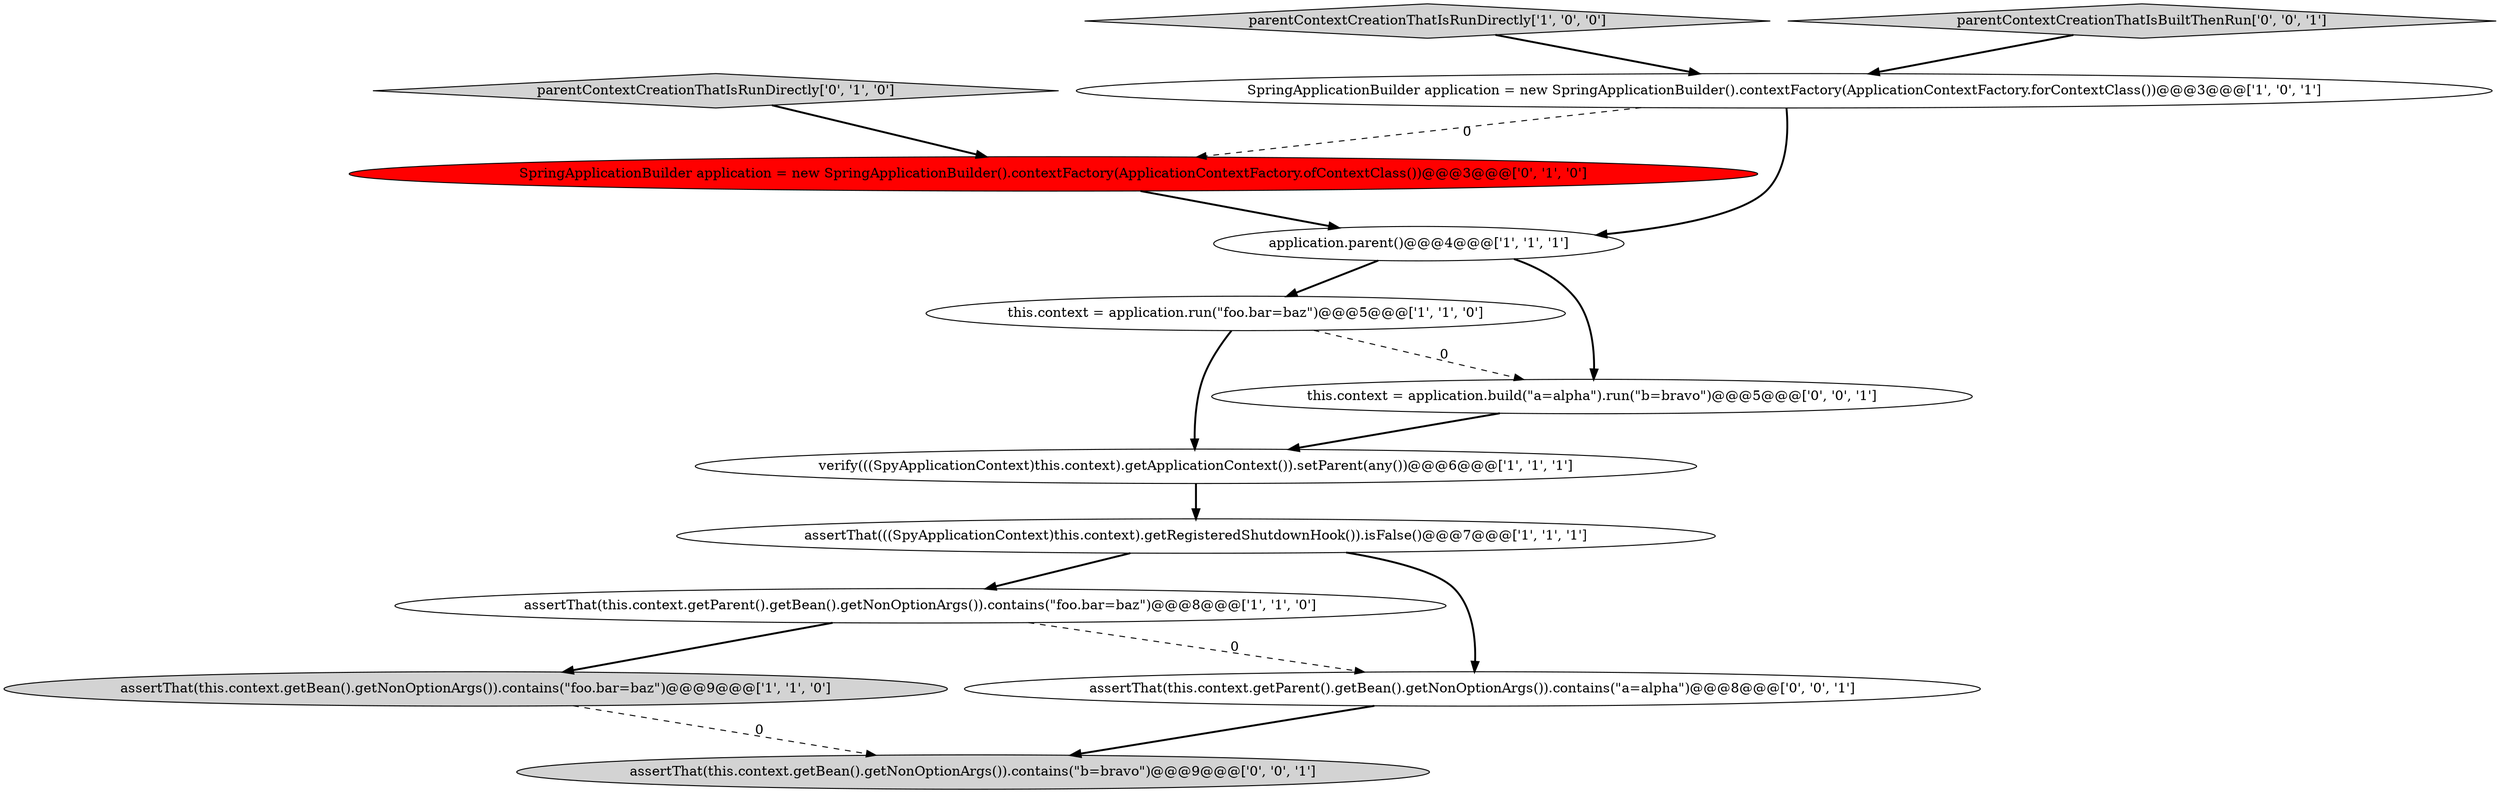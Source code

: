 digraph {
1 [style = filled, label = "assertThat(((SpyApplicationContext)this.context).getRegisteredShutdownHook()).isFalse()@@@7@@@['1', '1', '1']", fillcolor = white, shape = ellipse image = "AAA0AAABBB1BBB"];
8 [style = filled, label = "parentContextCreationThatIsRunDirectly['0', '1', '0']", fillcolor = lightgray, shape = diamond image = "AAA0AAABBB2BBB"];
0 [style = filled, label = "assertThat(this.context.getBean().getNonOptionArgs()).contains(\"foo.bar=baz\")@@@9@@@['1', '1', '0']", fillcolor = lightgray, shape = ellipse image = "AAA0AAABBB1BBB"];
7 [style = filled, label = "SpringApplicationBuilder application = new SpringApplicationBuilder().contextFactory(ApplicationContextFactory.forContextClass())@@@3@@@['1', '0', '1']", fillcolor = white, shape = ellipse image = "AAA0AAABBB1BBB"];
12 [style = filled, label = "assertThat(this.context.getBean().getNonOptionArgs()).contains(\"b=bravo\")@@@9@@@['0', '0', '1']", fillcolor = lightgray, shape = ellipse image = "AAA0AAABBB3BBB"];
2 [style = filled, label = "application.parent()@@@4@@@['1', '1', '1']", fillcolor = white, shape = ellipse image = "AAA0AAABBB1BBB"];
9 [style = filled, label = "SpringApplicationBuilder application = new SpringApplicationBuilder().contextFactory(ApplicationContextFactory.ofContextClass())@@@3@@@['0', '1', '0']", fillcolor = red, shape = ellipse image = "AAA1AAABBB2BBB"];
4 [style = filled, label = "assertThat(this.context.getParent().getBean().getNonOptionArgs()).contains(\"foo.bar=baz\")@@@8@@@['1', '1', '0']", fillcolor = white, shape = ellipse image = "AAA0AAABBB1BBB"];
5 [style = filled, label = "verify(((SpyApplicationContext)this.context).getApplicationContext()).setParent(any())@@@6@@@['1', '1', '1']", fillcolor = white, shape = ellipse image = "AAA0AAABBB1BBB"];
11 [style = filled, label = "assertThat(this.context.getParent().getBean().getNonOptionArgs()).contains(\"a=alpha\")@@@8@@@['0', '0', '1']", fillcolor = white, shape = ellipse image = "AAA0AAABBB3BBB"];
3 [style = filled, label = "this.context = application.run(\"foo.bar=baz\")@@@5@@@['1', '1', '0']", fillcolor = white, shape = ellipse image = "AAA0AAABBB1BBB"];
6 [style = filled, label = "parentContextCreationThatIsRunDirectly['1', '0', '0']", fillcolor = lightgray, shape = diamond image = "AAA0AAABBB1BBB"];
13 [style = filled, label = "parentContextCreationThatIsBuiltThenRun['0', '0', '1']", fillcolor = lightgray, shape = diamond image = "AAA0AAABBB3BBB"];
10 [style = filled, label = "this.context = application.build(\"a=alpha\").run(\"b=bravo\")@@@5@@@['0', '0', '1']", fillcolor = white, shape = ellipse image = "AAA0AAABBB3BBB"];
5->1 [style = bold, label=""];
1->4 [style = bold, label=""];
3->5 [style = bold, label=""];
11->12 [style = bold, label=""];
3->10 [style = dashed, label="0"];
10->5 [style = bold, label=""];
1->11 [style = bold, label=""];
6->7 [style = bold, label=""];
4->11 [style = dashed, label="0"];
0->12 [style = dashed, label="0"];
2->10 [style = bold, label=""];
9->2 [style = bold, label=""];
7->2 [style = bold, label=""];
13->7 [style = bold, label=""];
7->9 [style = dashed, label="0"];
2->3 [style = bold, label=""];
4->0 [style = bold, label=""];
8->9 [style = bold, label=""];
}
